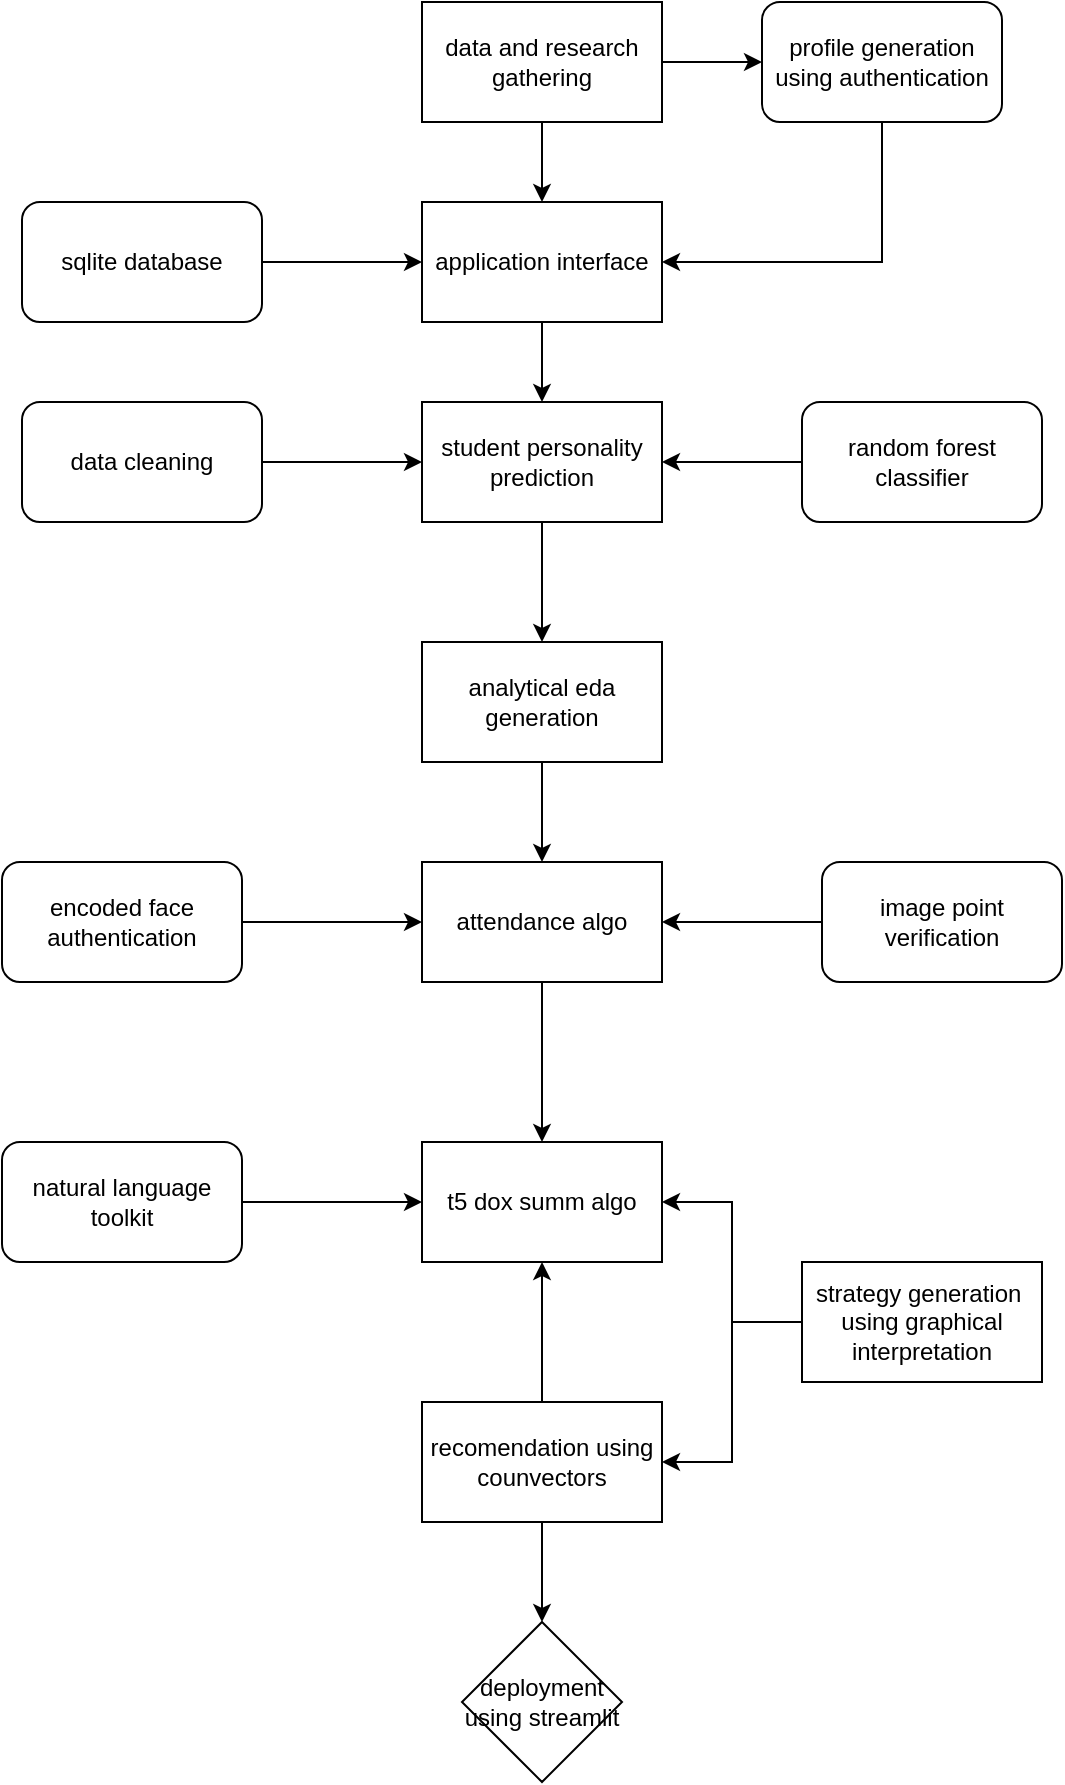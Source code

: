 <mxfile version="21.6.8" type="github">
  <diagram name="Page-1" id="8KUcW-VzVu-j-1u7N0uQ">
    <mxGraphModel dx="794" dy="456" grid="1" gridSize="10" guides="1" tooltips="1" connect="1" arrows="1" fold="1" page="1" pageScale="1" pageWidth="850" pageHeight="1100" math="0" shadow="0">
      <root>
        <mxCell id="0" />
        <mxCell id="1" parent="0" />
        <mxCell id="fi34CmpAJg0IEcUJE-95-32" style="edgeStyle=orthogonalEdgeStyle;rounded=0;orthogonalLoop=1;jettySize=auto;html=1;exitX=0.5;exitY=1;exitDx=0;exitDy=0;entryX=0.5;entryY=0;entryDx=0;entryDy=0;" edge="1" parent="1" source="fi34CmpAJg0IEcUJE-95-1" target="fi34CmpAJg0IEcUJE-95-3">
          <mxGeometry relative="1" as="geometry" />
        </mxCell>
        <mxCell id="fi34CmpAJg0IEcUJE-95-34" style="edgeStyle=orthogonalEdgeStyle;rounded=0;orthogonalLoop=1;jettySize=auto;html=1;exitX=1;exitY=0.5;exitDx=0;exitDy=0;entryX=0;entryY=0.5;entryDx=0;entryDy=0;" edge="1" parent="1" source="fi34CmpAJg0IEcUJE-95-1" target="fi34CmpAJg0IEcUJE-95-2">
          <mxGeometry relative="1" as="geometry" />
        </mxCell>
        <mxCell id="fi34CmpAJg0IEcUJE-95-1" value="data and research gathering" style="rounded=0;whiteSpace=wrap;html=1;" vertex="1" parent="1">
          <mxGeometry x="390" y="190" width="120" height="60" as="geometry" />
        </mxCell>
        <mxCell id="fi34CmpAJg0IEcUJE-95-31" style="edgeStyle=orthogonalEdgeStyle;rounded=0;orthogonalLoop=1;jettySize=auto;html=1;exitX=0.5;exitY=1;exitDx=0;exitDy=0;entryX=1;entryY=0.5;entryDx=0;entryDy=0;" edge="1" parent="1" source="fi34CmpAJg0IEcUJE-95-2" target="fi34CmpAJg0IEcUJE-95-3">
          <mxGeometry relative="1" as="geometry" />
        </mxCell>
        <mxCell id="fi34CmpAJg0IEcUJE-95-2" value="profile generation using authentication" style="rounded=1;whiteSpace=wrap;html=1;" vertex="1" parent="1">
          <mxGeometry x="560" y="190" width="120" height="60" as="geometry" />
        </mxCell>
        <mxCell id="fi34CmpAJg0IEcUJE-95-27" style="edgeStyle=orthogonalEdgeStyle;rounded=0;orthogonalLoop=1;jettySize=auto;html=1;exitX=0.5;exitY=1;exitDx=0;exitDy=0;entryX=0.5;entryY=0;entryDx=0;entryDy=0;" edge="1" parent="1" source="fi34CmpAJg0IEcUJE-95-3" target="fi34CmpAJg0IEcUJE-95-4">
          <mxGeometry relative="1" as="geometry" />
        </mxCell>
        <mxCell id="fi34CmpAJg0IEcUJE-95-3" value="application interface" style="rounded=0;whiteSpace=wrap;html=1;" vertex="1" parent="1">
          <mxGeometry x="390" y="290" width="120" height="60" as="geometry" />
        </mxCell>
        <mxCell id="fi34CmpAJg0IEcUJE-95-26" style="edgeStyle=orthogonalEdgeStyle;rounded=0;orthogonalLoop=1;jettySize=auto;html=1;exitX=0.5;exitY=1;exitDx=0;exitDy=0;entryX=0.5;entryY=0;entryDx=0;entryDy=0;" edge="1" parent="1" source="fi34CmpAJg0IEcUJE-95-4" target="fi34CmpAJg0IEcUJE-95-5">
          <mxGeometry relative="1" as="geometry" />
        </mxCell>
        <mxCell id="fi34CmpAJg0IEcUJE-95-4" value="student personality prediction" style="rounded=0;whiteSpace=wrap;html=1;" vertex="1" parent="1">
          <mxGeometry x="390" y="390" width="120" height="60" as="geometry" />
        </mxCell>
        <mxCell id="fi34CmpAJg0IEcUJE-95-23" style="edgeStyle=orthogonalEdgeStyle;rounded=0;orthogonalLoop=1;jettySize=auto;html=1;exitX=0.5;exitY=1;exitDx=0;exitDy=0;entryX=0.5;entryY=0;entryDx=0;entryDy=0;" edge="1" parent="1" source="fi34CmpAJg0IEcUJE-95-5" target="fi34CmpAJg0IEcUJE-95-11">
          <mxGeometry relative="1" as="geometry" />
        </mxCell>
        <mxCell id="fi34CmpAJg0IEcUJE-95-5" value="analytical eda generation" style="rounded=0;whiteSpace=wrap;html=1;" vertex="1" parent="1">
          <mxGeometry x="390" y="510" width="120" height="60" as="geometry" />
        </mxCell>
        <mxCell id="fi34CmpAJg0IEcUJE-95-33" style="edgeStyle=orthogonalEdgeStyle;rounded=0;orthogonalLoop=1;jettySize=auto;html=1;exitX=1;exitY=0.5;exitDx=0;exitDy=0;entryX=0;entryY=0.5;entryDx=0;entryDy=0;" edge="1" parent="1" source="fi34CmpAJg0IEcUJE-95-6" target="fi34CmpAJg0IEcUJE-95-3">
          <mxGeometry relative="1" as="geometry" />
        </mxCell>
        <mxCell id="fi34CmpAJg0IEcUJE-95-6" value="sqlite database" style="rounded=1;whiteSpace=wrap;html=1;" vertex="1" parent="1">
          <mxGeometry x="190" y="290" width="120" height="60" as="geometry" />
        </mxCell>
        <mxCell id="fi34CmpAJg0IEcUJE-95-29" style="edgeStyle=orthogonalEdgeStyle;rounded=0;orthogonalLoop=1;jettySize=auto;html=1;exitX=0;exitY=0.5;exitDx=0;exitDy=0;entryX=1;entryY=0.5;entryDx=0;entryDy=0;" edge="1" parent="1" source="fi34CmpAJg0IEcUJE-95-7" target="fi34CmpAJg0IEcUJE-95-4">
          <mxGeometry relative="1" as="geometry" />
        </mxCell>
        <mxCell id="fi34CmpAJg0IEcUJE-95-7" value="random forest classifier" style="rounded=1;whiteSpace=wrap;html=1;" vertex="1" parent="1">
          <mxGeometry x="580" y="390" width="120" height="60" as="geometry" />
        </mxCell>
        <mxCell id="fi34CmpAJg0IEcUJE-95-28" style="edgeStyle=orthogonalEdgeStyle;rounded=0;orthogonalLoop=1;jettySize=auto;html=1;exitX=1;exitY=0.5;exitDx=0;exitDy=0;entryX=0;entryY=0.5;entryDx=0;entryDy=0;" edge="1" parent="1" source="fi34CmpAJg0IEcUJE-95-8" target="fi34CmpAJg0IEcUJE-95-4">
          <mxGeometry relative="1" as="geometry" />
        </mxCell>
        <mxCell id="fi34CmpAJg0IEcUJE-95-8" value="data cleaning" style="rounded=1;whiteSpace=wrap;html=1;" vertex="1" parent="1">
          <mxGeometry x="190" y="390" width="120" height="60" as="geometry" />
        </mxCell>
        <mxCell id="fi34CmpAJg0IEcUJE-95-25" style="edgeStyle=orthogonalEdgeStyle;rounded=0;orthogonalLoop=1;jettySize=auto;html=1;exitX=0;exitY=0.5;exitDx=0;exitDy=0;" edge="1" parent="1" source="fi34CmpAJg0IEcUJE-95-9" target="fi34CmpAJg0IEcUJE-95-11">
          <mxGeometry relative="1" as="geometry" />
        </mxCell>
        <mxCell id="fi34CmpAJg0IEcUJE-95-9" value="image point verification" style="rounded=1;whiteSpace=wrap;html=1;" vertex="1" parent="1">
          <mxGeometry x="590" y="620" width="120" height="60" as="geometry" />
        </mxCell>
        <mxCell id="fi34CmpAJg0IEcUJE-95-24" style="edgeStyle=orthogonalEdgeStyle;rounded=0;orthogonalLoop=1;jettySize=auto;html=1;exitX=1;exitY=0.5;exitDx=0;exitDy=0;entryX=0;entryY=0.5;entryDx=0;entryDy=0;" edge="1" parent="1" source="fi34CmpAJg0IEcUJE-95-10" target="fi34CmpAJg0IEcUJE-95-11">
          <mxGeometry relative="1" as="geometry" />
        </mxCell>
        <mxCell id="fi34CmpAJg0IEcUJE-95-10" value="encoded face authentication" style="rounded=1;whiteSpace=wrap;html=1;" vertex="1" parent="1">
          <mxGeometry x="180" y="620" width="120" height="60" as="geometry" />
        </mxCell>
        <mxCell id="fi34CmpAJg0IEcUJE-95-22" style="edgeStyle=orthogonalEdgeStyle;rounded=0;orthogonalLoop=1;jettySize=auto;html=1;exitX=0.5;exitY=1;exitDx=0;exitDy=0;" edge="1" parent="1" source="fi34CmpAJg0IEcUJE-95-11" target="fi34CmpAJg0IEcUJE-95-12">
          <mxGeometry relative="1" as="geometry" />
        </mxCell>
        <mxCell id="fi34CmpAJg0IEcUJE-95-11" value="attendance algo" style="rounded=0;whiteSpace=wrap;html=1;" vertex="1" parent="1">
          <mxGeometry x="390" y="620" width="120" height="60" as="geometry" />
        </mxCell>
        <mxCell id="fi34CmpAJg0IEcUJE-95-12" value="t5 dox summ algo" style="rounded=0;whiteSpace=wrap;html=1;" vertex="1" parent="1">
          <mxGeometry x="390" y="760" width="120" height="60" as="geometry" />
        </mxCell>
        <mxCell id="fi34CmpAJg0IEcUJE-95-20" style="edgeStyle=orthogonalEdgeStyle;rounded=0;orthogonalLoop=1;jettySize=auto;html=1;exitX=1;exitY=0.5;exitDx=0;exitDy=0;entryX=0;entryY=0.5;entryDx=0;entryDy=0;" edge="1" parent="1" source="fi34CmpAJg0IEcUJE-95-13" target="fi34CmpAJg0IEcUJE-95-12">
          <mxGeometry relative="1" as="geometry" />
        </mxCell>
        <mxCell id="fi34CmpAJg0IEcUJE-95-13" value="natural language toolkit" style="rounded=1;whiteSpace=wrap;html=1;" vertex="1" parent="1">
          <mxGeometry x="180" y="760" width="120" height="60" as="geometry" />
        </mxCell>
        <mxCell id="fi34CmpAJg0IEcUJE-95-21" style="edgeStyle=orthogonalEdgeStyle;rounded=0;orthogonalLoop=1;jettySize=auto;html=1;exitX=0.5;exitY=1;exitDx=0;exitDy=0;" edge="1" parent="1" source="fi34CmpAJg0IEcUJE-95-14" target="fi34CmpAJg0IEcUJE-95-15">
          <mxGeometry relative="1" as="geometry" />
        </mxCell>
        <mxCell id="fi34CmpAJg0IEcUJE-95-14" value="recomendation using counvectors" style="rounded=0;whiteSpace=wrap;html=1;" vertex="1" parent="1">
          <mxGeometry x="390" y="890" width="120" height="60" as="geometry" />
        </mxCell>
        <mxCell id="fi34CmpAJg0IEcUJE-95-15" value="deployment using streamlit" style="rhombus;whiteSpace=wrap;html=1;" vertex="1" parent="1">
          <mxGeometry x="410" y="1000" width="80" height="80" as="geometry" />
        </mxCell>
        <mxCell id="fi34CmpAJg0IEcUJE-95-17" style="edgeStyle=orthogonalEdgeStyle;rounded=0;orthogonalLoop=1;jettySize=auto;html=1;exitX=0.5;exitY=0;exitDx=0;exitDy=0;" edge="1" parent="1" source="fi34CmpAJg0IEcUJE-95-14" target="fi34CmpAJg0IEcUJE-95-12">
          <mxGeometry relative="1" as="geometry" />
        </mxCell>
        <mxCell id="fi34CmpAJg0IEcUJE-95-18" style="edgeStyle=orthogonalEdgeStyle;rounded=0;orthogonalLoop=1;jettySize=auto;html=1;exitX=0;exitY=0.5;exitDx=0;exitDy=0;entryX=1;entryY=0.5;entryDx=0;entryDy=0;" edge="1" parent="1" source="fi34CmpAJg0IEcUJE-95-16" target="fi34CmpAJg0IEcUJE-95-12">
          <mxGeometry relative="1" as="geometry" />
        </mxCell>
        <mxCell id="fi34CmpAJg0IEcUJE-95-19" style="edgeStyle=orthogonalEdgeStyle;rounded=0;orthogonalLoop=1;jettySize=auto;html=1;exitX=0;exitY=0.5;exitDx=0;exitDy=0;entryX=1;entryY=0.5;entryDx=0;entryDy=0;" edge="1" parent="1" source="fi34CmpAJg0IEcUJE-95-16" target="fi34CmpAJg0IEcUJE-95-14">
          <mxGeometry relative="1" as="geometry" />
        </mxCell>
        <mxCell id="fi34CmpAJg0IEcUJE-95-16" value="strategy generation&amp;nbsp;&lt;br&gt;using graphical interpretation" style="rounded=0;whiteSpace=wrap;html=1;" vertex="1" parent="1">
          <mxGeometry x="580" y="820" width="120" height="60" as="geometry" />
        </mxCell>
      </root>
    </mxGraphModel>
  </diagram>
</mxfile>
